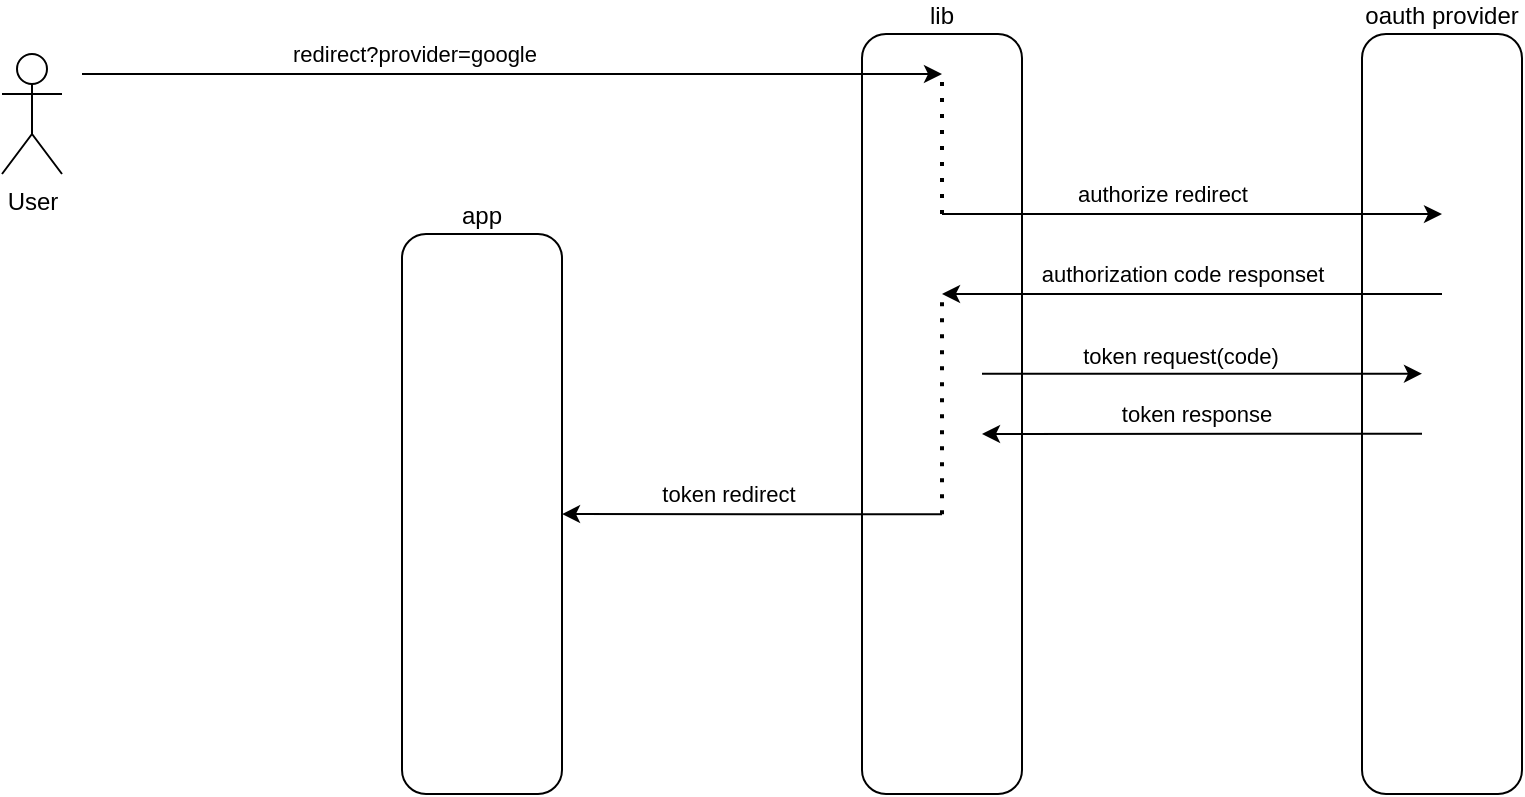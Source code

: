 <mxfile>
    <diagram id="C5RBs43oDa-KdzZeNtuy" name="Page-1">
        <mxGraphModel dx="874" dy="539" grid="1" gridSize="10" guides="1" tooltips="1" connect="1" arrows="1" fold="1" page="1" pageScale="1" pageWidth="827" pageHeight="1169" math="0" shadow="0">
            <root>
                <mxCell id="WIyWlLk6GJQsqaUBKTNV-0"/>
                <mxCell id="WIyWlLk6GJQsqaUBKTNV-1" parent="WIyWlLk6GJQsqaUBKTNV-0"/>
                <mxCell id="8-UZZp7eL8nday4LSBE8-0" value="app&lt;br&gt;" style="rounded=1;whiteSpace=wrap;html=1;verticalAlign=bottom;labelPosition=center;verticalLabelPosition=top;align=center;" parent="WIyWlLk6GJQsqaUBKTNV-1" vertex="1">
                    <mxGeometry x="240" y="180" width="80" height="280" as="geometry"/>
                </mxCell>
                <mxCell id="8-UZZp7eL8nday4LSBE8-1" value="lib" style="rounded=1;whiteSpace=wrap;html=1;verticalAlign=bottom;labelPosition=center;verticalLabelPosition=top;align=center;" parent="WIyWlLk6GJQsqaUBKTNV-1" vertex="1">
                    <mxGeometry x="470" y="80" width="80" height="380" as="geometry"/>
                </mxCell>
                <mxCell id="8-UZZp7eL8nday4LSBE8-2" value="oauth provider&lt;br&gt;" style="rounded=1;whiteSpace=wrap;html=1;verticalAlign=bottom;labelPosition=center;verticalLabelPosition=top;align=center;" parent="WIyWlLk6GJQsqaUBKTNV-1" vertex="1">
                    <mxGeometry x="720" y="80" width="80" height="380" as="geometry"/>
                </mxCell>
                <mxCell id="8-UZZp7eL8nday4LSBE8-3" value="User" style="shape=umlActor;verticalLabelPosition=bottom;verticalAlign=top;html=1;outlineConnect=0;" parent="WIyWlLk6GJQsqaUBKTNV-1" vertex="1">
                    <mxGeometry x="40" y="90" width="30" height="60" as="geometry"/>
                </mxCell>
                <mxCell id="8-UZZp7eL8nday4LSBE8-5" value="" style="endArrow=classic;html=1;rounded=0;" parent="WIyWlLk6GJQsqaUBKTNV-1" edge="1">
                    <mxGeometry width="50" height="50" relative="1" as="geometry">
                        <mxPoint x="80" y="100" as="sourcePoint"/>
                        <mxPoint x="510" y="100" as="targetPoint"/>
                    </mxGeometry>
                </mxCell>
                <mxCell id="8-UZZp7eL8nday4LSBE8-6" value="redirect?provider=google&lt;br&gt;" style="edgeLabel;html=1;align=center;verticalAlign=middle;resizable=0;points=[];" parent="8-UZZp7eL8nday4LSBE8-5" vertex="1" connectable="0">
                    <mxGeometry x="-0.227" y="-1" relative="1" as="geometry">
                        <mxPoint y="-11" as="offset"/>
                    </mxGeometry>
                </mxCell>
                <mxCell id="8-UZZp7eL8nday4LSBE8-13" value="" style="endArrow=classic;html=1;rounded=0;entryX=0.5;entryY=0.237;entryDx=0;entryDy=0;entryPerimeter=0;" parent="WIyWlLk6GJQsqaUBKTNV-1" target="8-UZZp7eL8nday4LSBE8-2" edge="1">
                    <mxGeometry width="50" height="50" relative="1" as="geometry">
                        <mxPoint x="510" y="170" as="sourcePoint"/>
                        <mxPoint x="440" y="370" as="targetPoint"/>
                    </mxGeometry>
                </mxCell>
                <mxCell id="8-UZZp7eL8nday4LSBE8-15" value="authorize redirect" style="edgeLabel;html=1;align=center;verticalAlign=middle;resizable=0;points=[];" parent="8-UZZp7eL8nday4LSBE8-13" vertex="1" connectable="0">
                    <mxGeometry x="-0.579" y="1" relative="1" as="geometry">
                        <mxPoint x="57" y="-9" as="offset"/>
                    </mxGeometry>
                </mxCell>
                <mxCell id="8-UZZp7eL8nday4LSBE8-14" value="" style="endArrow=none;dashed=1;html=1;dashPattern=1 3;strokeWidth=2;rounded=0;exitX=0.5;exitY=0.237;exitDx=0;exitDy=0;exitPerimeter=0;" parent="WIyWlLk6GJQsqaUBKTNV-1" edge="1" source="8-UZZp7eL8nday4LSBE8-1">
                    <mxGeometry width="50" height="50" relative="1" as="geometry">
                        <mxPoint x="280" y="170" as="sourcePoint"/>
                        <mxPoint x="510" y="100" as="targetPoint"/>
                    </mxGeometry>
                </mxCell>
                <mxCell id="8-UZZp7eL8nday4LSBE8-16" value="" style="endArrow=classic;html=1;rounded=0;entryX=0.5;entryY=0.342;entryDx=0;entryDy=0;entryPerimeter=0;exitX=0.5;exitY=0.342;exitDx=0;exitDy=0;exitPerimeter=0;" parent="WIyWlLk6GJQsqaUBKTNV-1" source="8-UZZp7eL8nday4LSBE8-2" target="8-UZZp7eL8nday4LSBE8-1" edge="1">
                    <mxGeometry width="50" height="50" relative="1" as="geometry">
                        <mxPoint x="390" y="420" as="sourcePoint"/>
                        <mxPoint x="440" y="370" as="targetPoint"/>
                    </mxGeometry>
                </mxCell>
                <mxCell id="8-UZZp7eL8nday4LSBE8-17" value="authorization code responset" style="edgeLabel;html=1;align=center;verticalAlign=middle;resizable=0;points=[];" parent="8-UZZp7eL8nday4LSBE8-16" vertex="1" connectable="0">
                    <mxGeometry x="0.272" relative="1" as="geometry">
                        <mxPoint x="29" y="-10" as="offset"/>
                    </mxGeometry>
                </mxCell>
                <mxCell id="8-UZZp7eL8nday4LSBE8-18" value="" style="endArrow=classic;html=1;rounded=0;entryX=0.375;entryY=0.447;entryDx=0;entryDy=0;entryPerimeter=0;exitX=0.75;exitY=0.447;exitDx=0;exitDy=0;exitPerimeter=0;" parent="WIyWlLk6GJQsqaUBKTNV-1" source="8-UZZp7eL8nday4LSBE8-1" target="8-UZZp7eL8nday4LSBE8-2" edge="1">
                    <mxGeometry width="50" height="50" relative="1" as="geometry">
                        <mxPoint x="540" y="270" as="sourcePoint"/>
                        <mxPoint x="760" y="269.5" as="targetPoint"/>
                    </mxGeometry>
                </mxCell>
                <mxCell id="8-UZZp7eL8nday4LSBE8-19" value="token request(code)" style="edgeLabel;html=1;align=center;verticalAlign=middle;resizable=0;points=[];" parent="8-UZZp7eL8nday4LSBE8-18" vertex="1" connectable="0">
                    <mxGeometry x="-0.104" y="-1" relative="1" as="geometry">
                        <mxPoint y="-10" as="offset"/>
                    </mxGeometry>
                </mxCell>
                <mxCell id="8-UZZp7eL8nday4LSBE8-20" value="" style="endArrow=classic;html=1;rounded=0;exitX=0.375;exitY=0.526;exitDx=0;exitDy=0;exitPerimeter=0;" parent="WIyWlLk6GJQsqaUBKTNV-1" source="8-UZZp7eL8nday4LSBE8-2" edge="1">
                    <mxGeometry width="50" height="50" relative="1" as="geometry">
                        <mxPoint x="390" y="420" as="sourcePoint"/>
                        <mxPoint x="530" y="280" as="targetPoint"/>
                    </mxGeometry>
                </mxCell>
                <mxCell id="8-UZZp7eL8nday4LSBE8-21" value="token response" style="edgeLabel;html=1;align=center;verticalAlign=middle;resizable=0;points=[];" parent="8-UZZp7eL8nday4LSBE8-20" vertex="1" connectable="0">
                    <mxGeometry x="0.144" y="1" relative="1" as="geometry">
                        <mxPoint x="13" y="-11" as="offset"/>
                    </mxGeometry>
                </mxCell>
                <mxCell id="8-UZZp7eL8nday4LSBE8-22" value="" style="endArrow=classic;html=1;rounded=0;exitX=0.5;exitY=0.632;exitDx=0;exitDy=0;exitPerimeter=0;" parent="WIyWlLk6GJQsqaUBKTNV-1" source="8-UZZp7eL8nday4LSBE8-1" target="8-UZZp7eL8nday4LSBE8-0" edge="1">
                    <mxGeometry width="50" height="50" relative="1" as="geometry">
                        <mxPoint x="390" y="410" as="sourcePoint"/>
                        <mxPoint x="440" y="360" as="targetPoint"/>
                    </mxGeometry>
                </mxCell>
                <mxCell id="8-UZZp7eL8nday4LSBE8-24" value="token redirect" style="edgeLabel;html=1;align=center;verticalAlign=middle;resizable=0;points=[];" parent="8-UZZp7eL8nday4LSBE8-22" vertex="1" connectable="0">
                    <mxGeometry x="0.13" y="3" relative="1" as="geometry">
                        <mxPoint y="-13" as="offset"/>
                    </mxGeometry>
                </mxCell>
                <mxCell id="8-UZZp7eL8nday4LSBE8-23" value="" style="endArrow=none;dashed=1;html=1;dashPattern=1 3;strokeWidth=2;rounded=0;entryX=0.5;entryY=0.342;entryDx=0;entryDy=0;entryPerimeter=0;exitX=0.5;exitY=0.632;exitDx=0;exitDy=0;exitPerimeter=0;" parent="WIyWlLk6GJQsqaUBKTNV-1" source="8-UZZp7eL8nday4LSBE8-1" target="8-UZZp7eL8nday4LSBE8-1" edge="1">
                    <mxGeometry width="50" height="50" relative="1" as="geometry">
                        <mxPoint x="390" y="410" as="sourcePoint"/>
                        <mxPoint x="520" y="210" as="targetPoint"/>
                    </mxGeometry>
                </mxCell>
            </root>
        </mxGraphModel>
    </diagram>
</mxfile>